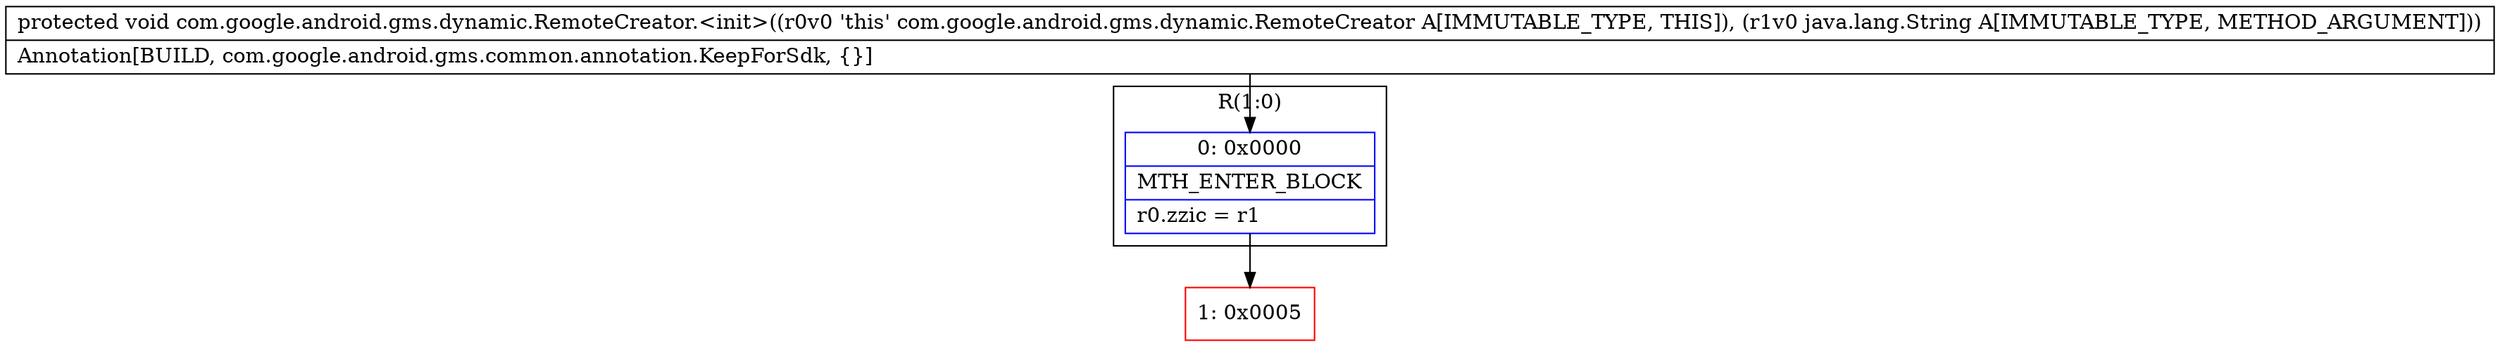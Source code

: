 digraph "CFG forcom.google.android.gms.dynamic.RemoteCreator.\<init\>(Ljava\/lang\/String;)V" {
subgraph cluster_Region_250595083 {
label = "R(1:0)";
node [shape=record,color=blue];
Node_0 [shape=record,label="{0\:\ 0x0000|MTH_ENTER_BLOCK\l|r0.zzic = r1\l}"];
}
Node_1 [shape=record,color=red,label="{1\:\ 0x0005}"];
MethodNode[shape=record,label="{protected void com.google.android.gms.dynamic.RemoteCreator.\<init\>((r0v0 'this' com.google.android.gms.dynamic.RemoteCreator A[IMMUTABLE_TYPE, THIS]), (r1v0 java.lang.String A[IMMUTABLE_TYPE, METHOD_ARGUMENT]))  | Annotation[BUILD, com.google.android.gms.common.annotation.KeepForSdk, \{\}]\l}"];
MethodNode -> Node_0;
Node_0 -> Node_1;
}

